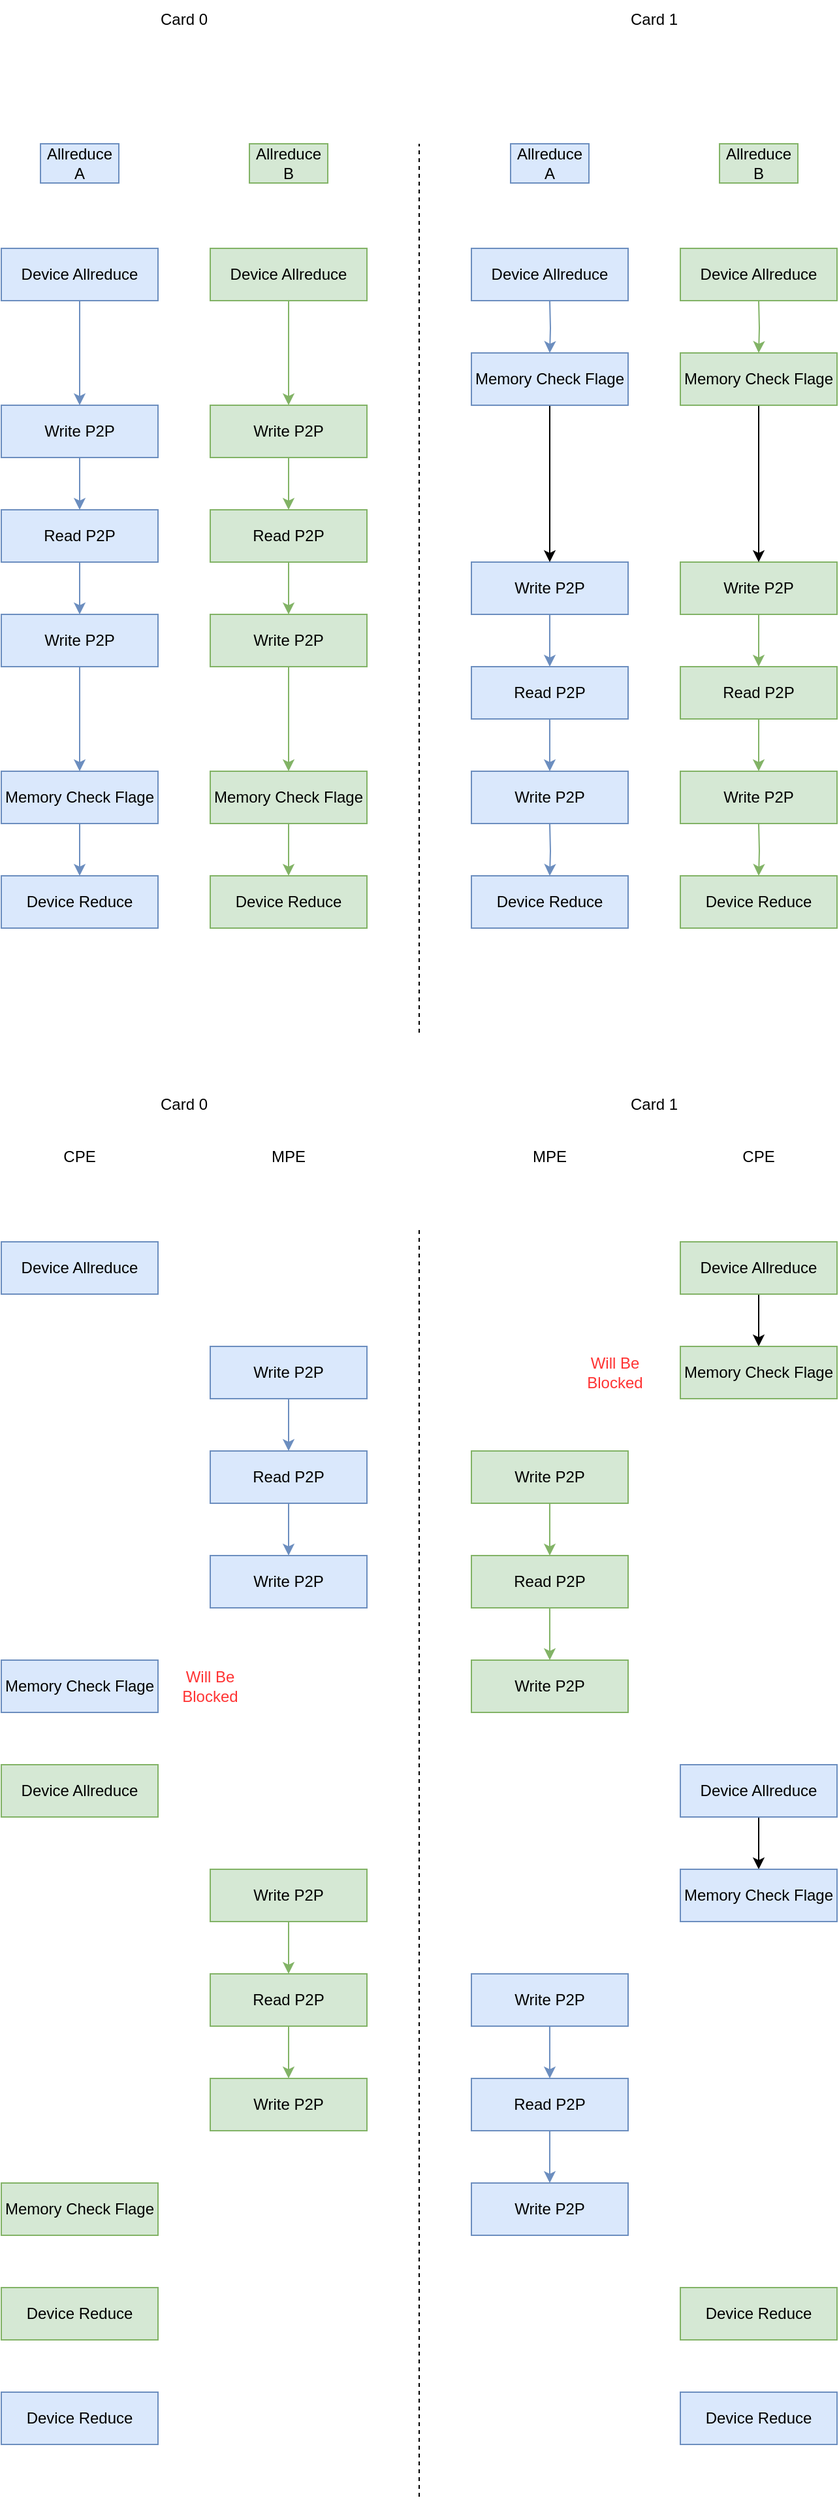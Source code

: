 <mxfile version="21.3.2" type="github">
  <diagram name="Page-1" id="BWnEMjbgls0k7jVrVnhc">
    <mxGraphModel dx="2358" dy="1304" grid="1" gridSize="10" guides="1" tooltips="1" connect="1" arrows="1" fold="1" page="1" pageScale="1" pageWidth="850" pageHeight="1100" math="0" shadow="0">
      <root>
        <mxCell id="0" />
        <mxCell id="1" parent="0" />
        <mxCell id="cjjPnmy2dA-vPYh_nzkK-1" value="" style="edgeStyle=orthogonalEdgeStyle;rounded=0;orthogonalLoop=1;jettySize=auto;html=1;fillColor=#dae8fc;strokeColor=#6c8ebf;" edge="1" parent="1" source="cjjPnmy2dA-vPYh_nzkK-2" target="cjjPnmy2dA-vPYh_nzkK-5">
          <mxGeometry relative="1" as="geometry" />
        </mxCell>
        <mxCell id="cjjPnmy2dA-vPYh_nzkK-2" value="Device Allreduce" style="rounded=0;whiteSpace=wrap;html=1;fillColor=#dae8fc;strokeColor=#6c8ebf;" vertex="1" parent="1">
          <mxGeometry x="120" y="200" width="120" height="40" as="geometry" />
        </mxCell>
        <mxCell id="cjjPnmy2dA-vPYh_nzkK-3" value="" style="endArrow=none;dashed=1;html=1;rounded=0;" edge="1" parent="1">
          <mxGeometry width="50" height="50" relative="1" as="geometry">
            <mxPoint x="440" y="800" as="sourcePoint" />
            <mxPoint x="440" y="120" as="targetPoint" />
          </mxGeometry>
        </mxCell>
        <mxCell id="cjjPnmy2dA-vPYh_nzkK-4" value="" style="edgeStyle=orthogonalEdgeStyle;rounded=0;orthogonalLoop=1;jettySize=auto;html=1;fillColor=#dae8fc;strokeColor=#6c8ebf;" edge="1" parent="1" source="cjjPnmy2dA-vPYh_nzkK-5" target="cjjPnmy2dA-vPYh_nzkK-7">
          <mxGeometry relative="1" as="geometry" />
        </mxCell>
        <mxCell id="cjjPnmy2dA-vPYh_nzkK-5" value="Write P2P" style="rounded=0;whiteSpace=wrap;html=1;fillColor=#dae8fc;strokeColor=#6c8ebf;" vertex="1" parent="1">
          <mxGeometry x="120" y="320" width="120" height="40" as="geometry" />
        </mxCell>
        <mxCell id="cjjPnmy2dA-vPYh_nzkK-6" value="" style="edgeStyle=orthogonalEdgeStyle;rounded=0;orthogonalLoop=1;jettySize=auto;html=1;fillColor=#dae8fc;strokeColor=#6c8ebf;" edge="1" parent="1" source="cjjPnmy2dA-vPYh_nzkK-7" target="cjjPnmy2dA-vPYh_nzkK-9">
          <mxGeometry relative="1" as="geometry" />
        </mxCell>
        <mxCell id="cjjPnmy2dA-vPYh_nzkK-7" value="Read P2P" style="rounded=0;whiteSpace=wrap;html=1;fillColor=#dae8fc;strokeColor=#6c8ebf;" vertex="1" parent="1">
          <mxGeometry x="120" y="400" width="120" height="40" as="geometry" />
        </mxCell>
        <mxCell id="cjjPnmy2dA-vPYh_nzkK-8" value="" style="edgeStyle=orthogonalEdgeStyle;rounded=0;orthogonalLoop=1;jettySize=auto;html=1;fillColor=#dae8fc;strokeColor=#6c8ebf;" edge="1" parent="1" source="cjjPnmy2dA-vPYh_nzkK-9" target="cjjPnmy2dA-vPYh_nzkK-11">
          <mxGeometry relative="1" as="geometry" />
        </mxCell>
        <mxCell id="cjjPnmy2dA-vPYh_nzkK-9" value="Write P2P" style="rounded=0;whiteSpace=wrap;html=1;fillColor=#dae8fc;strokeColor=#6c8ebf;" vertex="1" parent="1">
          <mxGeometry x="120" y="480" width="120" height="40" as="geometry" />
        </mxCell>
        <mxCell id="cjjPnmy2dA-vPYh_nzkK-10" value="" style="edgeStyle=orthogonalEdgeStyle;rounded=0;orthogonalLoop=1;jettySize=auto;html=1;fillColor=#dae8fc;strokeColor=#6c8ebf;" edge="1" parent="1" source="cjjPnmy2dA-vPYh_nzkK-11" target="cjjPnmy2dA-vPYh_nzkK-12">
          <mxGeometry relative="1" as="geometry" />
        </mxCell>
        <mxCell id="cjjPnmy2dA-vPYh_nzkK-11" value="Memory Check Flage" style="rounded=0;whiteSpace=wrap;html=1;fillColor=#dae8fc;strokeColor=#6c8ebf;" vertex="1" parent="1">
          <mxGeometry x="120" y="600" width="120" height="40" as="geometry" />
        </mxCell>
        <mxCell id="cjjPnmy2dA-vPYh_nzkK-12" value="Device Reduce" style="rounded=0;whiteSpace=wrap;html=1;fillColor=#dae8fc;strokeColor=#6c8ebf;" vertex="1" parent="1">
          <mxGeometry x="120" y="680" width="120" height="40" as="geometry" />
        </mxCell>
        <mxCell id="cjjPnmy2dA-vPYh_nzkK-13" value="" style="edgeStyle=orthogonalEdgeStyle;rounded=0;orthogonalLoop=1;jettySize=auto;html=1;fillColor=#d5e8d4;strokeColor=#82b366;" edge="1" parent="1" source="cjjPnmy2dA-vPYh_nzkK-14" target="cjjPnmy2dA-vPYh_nzkK-16">
          <mxGeometry relative="1" as="geometry" />
        </mxCell>
        <mxCell id="cjjPnmy2dA-vPYh_nzkK-14" value="Device Allreduce" style="rounded=0;whiteSpace=wrap;html=1;fillColor=#d5e8d4;strokeColor=#82b366;" vertex="1" parent="1">
          <mxGeometry x="280" y="200" width="120" height="40" as="geometry" />
        </mxCell>
        <mxCell id="cjjPnmy2dA-vPYh_nzkK-15" value="" style="edgeStyle=orthogonalEdgeStyle;rounded=0;orthogonalLoop=1;jettySize=auto;html=1;fillColor=#d5e8d4;strokeColor=#82b366;" edge="1" parent="1" source="cjjPnmy2dA-vPYh_nzkK-16" target="cjjPnmy2dA-vPYh_nzkK-18">
          <mxGeometry relative="1" as="geometry" />
        </mxCell>
        <mxCell id="cjjPnmy2dA-vPYh_nzkK-16" value="Write P2P" style="rounded=0;whiteSpace=wrap;html=1;fillColor=#d5e8d4;strokeColor=#82b366;" vertex="1" parent="1">
          <mxGeometry x="280" y="320" width="120" height="40" as="geometry" />
        </mxCell>
        <mxCell id="cjjPnmy2dA-vPYh_nzkK-17" value="" style="edgeStyle=orthogonalEdgeStyle;rounded=0;orthogonalLoop=1;jettySize=auto;html=1;fillColor=#d5e8d4;strokeColor=#82b366;" edge="1" parent="1" source="cjjPnmy2dA-vPYh_nzkK-18" target="cjjPnmy2dA-vPYh_nzkK-20">
          <mxGeometry relative="1" as="geometry" />
        </mxCell>
        <mxCell id="cjjPnmy2dA-vPYh_nzkK-18" value="Read P2P" style="rounded=0;whiteSpace=wrap;html=1;fillColor=#d5e8d4;strokeColor=#82b366;" vertex="1" parent="1">
          <mxGeometry x="280" y="400" width="120" height="40" as="geometry" />
        </mxCell>
        <mxCell id="cjjPnmy2dA-vPYh_nzkK-19" value="" style="edgeStyle=orthogonalEdgeStyle;rounded=0;orthogonalLoop=1;jettySize=auto;html=1;fillColor=#d5e8d4;strokeColor=#82b366;" edge="1" parent="1" source="cjjPnmy2dA-vPYh_nzkK-20" target="cjjPnmy2dA-vPYh_nzkK-22">
          <mxGeometry relative="1" as="geometry" />
        </mxCell>
        <mxCell id="cjjPnmy2dA-vPYh_nzkK-20" value="Write P2P" style="rounded=0;whiteSpace=wrap;html=1;fillColor=#d5e8d4;strokeColor=#82b366;" vertex="1" parent="1">
          <mxGeometry x="280" y="480" width="120" height="40" as="geometry" />
        </mxCell>
        <mxCell id="cjjPnmy2dA-vPYh_nzkK-21" value="" style="edgeStyle=orthogonalEdgeStyle;rounded=0;orthogonalLoop=1;jettySize=auto;html=1;fillColor=#d5e8d4;strokeColor=#82b366;" edge="1" parent="1" source="cjjPnmy2dA-vPYh_nzkK-22" target="cjjPnmy2dA-vPYh_nzkK-23">
          <mxGeometry relative="1" as="geometry" />
        </mxCell>
        <mxCell id="cjjPnmy2dA-vPYh_nzkK-22" value="Memory Check Flage" style="rounded=0;whiteSpace=wrap;html=1;fillColor=#d5e8d4;strokeColor=#82b366;" vertex="1" parent="1">
          <mxGeometry x="280" y="600" width="120" height="40" as="geometry" />
        </mxCell>
        <mxCell id="cjjPnmy2dA-vPYh_nzkK-23" value="Device Reduce" style="rounded=0;whiteSpace=wrap;html=1;fillColor=#d5e8d4;strokeColor=#82b366;" vertex="1" parent="1">
          <mxGeometry x="280" y="680" width="120" height="40" as="geometry" />
        </mxCell>
        <mxCell id="cjjPnmy2dA-vPYh_nzkK-25" value="Device Allreduce" style="rounded=0;whiteSpace=wrap;html=1;fillColor=#dae8fc;strokeColor=#6c8ebf;" vertex="1" parent="1">
          <mxGeometry x="480" y="200" width="120" height="40" as="geometry" />
        </mxCell>
        <mxCell id="cjjPnmy2dA-vPYh_nzkK-26" value="" style="edgeStyle=orthogonalEdgeStyle;rounded=0;orthogonalLoop=1;jettySize=auto;html=1;fillColor=#dae8fc;strokeColor=#6c8ebf;" edge="1" parent="1" source="cjjPnmy2dA-vPYh_nzkK-27" target="cjjPnmy2dA-vPYh_nzkK-29">
          <mxGeometry relative="1" as="geometry" />
        </mxCell>
        <mxCell id="cjjPnmy2dA-vPYh_nzkK-27" value="Write P2P" style="rounded=0;whiteSpace=wrap;html=1;fillColor=#dae8fc;strokeColor=#6c8ebf;" vertex="1" parent="1">
          <mxGeometry x="480" y="440" width="120" height="40" as="geometry" />
        </mxCell>
        <mxCell id="cjjPnmy2dA-vPYh_nzkK-28" value="" style="edgeStyle=orthogonalEdgeStyle;rounded=0;orthogonalLoop=1;jettySize=auto;html=1;fillColor=#dae8fc;strokeColor=#6c8ebf;" edge="1" parent="1" source="cjjPnmy2dA-vPYh_nzkK-29" target="cjjPnmy2dA-vPYh_nzkK-31">
          <mxGeometry relative="1" as="geometry" />
        </mxCell>
        <mxCell id="cjjPnmy2dA-vPYh_nzkK-29" value="Read P2P" style="rounded=0;whiteSpace=wrap;html=1;fillColor=#dae8fc;strokeColor=#6c8ebf;" vertex="1" parent="1">
          <mxGeometry x="480" y="520" width="120" height="40" as="geometry" />
        </mxCell>
        <mxCell id="cjjPnmy2dA-vPYh_nzkK-31" value="Write P2P" style="rounded=0;whiteSpace=wrap;html=1;fillColor=#dae8fc;strokeColor=#6c8ebf;" vertex="1" parent="1">
          <mxGeometry x="480" y="600" width="120" height="40" as="geometry" />
        </mxCell>
        <mxCell id="cjjPnmy2dA-vPYh_nzkK-32" value="" style="edgeStyle=orthogonalEdgeStyle;rounded=0;orthogonalLoop=1;jettySize=auto;html=1;fillColor=#dae8fc;strokeColor=#6c8ebf;" edge="1" parent="1" target="cjjPnmy2dA-vPYh_nzkK-34">
          <mxGeometry relative="1" as="geometry">
            <mxPoint x="540" y="640" as="sourcePoint" />
          </mxGeometry>
        </mxCell>
        <mxCell id="cjjPnmy2dA-vPYh_nzkK-34" value="Device Reduce" style="rounded=0;whiteSpace=wrap;html=1;fillColor=#dae8fc;strokeColor=#6c8ebf;" vertex="1" parent="1">
          <mxGeometry x="480" y="680" width="120" height="40" as="geometry" />
        </mxCell>
        <mxCell id="cjjPnmy2dA-vPYh_nzkK-36" value="Device Allreduce" style="rounded=0;whiteSpace=wrap;html=1;fillColor=#d5e8d4;strokeColor=#82b366;" vertex="1" parent="1">
          <mxGeometry x="640" y="200" width="120" height="40" as="geometry" />
        </mxCell>
        <mxCell id="cjjPnmy2dA-vPYh_nzkK-37" value="" style="edgeStyle=orthogonalEdgeStyle;rounded=0;orthogonalLoop=1;jettySize=auto;html=1;fillColor=#d5e8d4;strokeColor=#82b366;" edge="1" parent="1" source="cjjPnmy2dA-vPYh_nzkK-38" target="cjjPnmy2dA-vPYh_nzkK-40">
          <mxGeometry relative="1" as="geometry" />
        </mxCell>
        <mxCell id="cjjPnmy2dA-vPYh_nzkK-38" value="Write P2P" style="rounded=0;whiteSpace=wrap;html=1;fillColor=#d5e8d4;strokeColor=#82b366;" vertex="1" parent="1">
          <mxGeometry x="640" y="440" width="120" height="40" as="geometry" />
        </mxCell>
        <mxCell id="cjjPnmy2dA-vPYh_nzkK-39" value="" style="edgeStyle=orthogonalEdgeStyle;rounded=0;orthogonalLoop=1;jettySize=auto;html=1;fillColor=#d5e8d4;strokeColor=#82b366;" edge="1" parent="1" source="cjjPnmy2dA-vPYh_nzkK-40" target="cjjPnmy2dA-vPYh_nzkK-42">
          <mxGeometry relative="1" as="geometry" />
        </mxCell>
        <mxCell id="cjjPnmy2dA-vPYh_nzkK-40" value="Read P2P" style="rounded=0;whiteSpace=wrap;html=1;fillColor=#d5e8d4;strokeColor=#82b366;" vertex="1" parent="1">
          <mxGeometry x="640" y="520" width="120" height="40" as="geometry" />
        </mxCell>
        <mxCell id="cjjPnmy2dA-vPYh_nzkK-42" value="Write P2P" style="rounded=0;whiteSpace=wrap;html=1;fillColor=#d5e8d4;strokeColor=#82b366;" vertex="1" parent="1">
          <mxGeometry x="640" y="600" width="120" height="40" as="geometry" />
        </mxCell>
        <mxCell id="cjjPnmy2dA-vPYh_nzkK-43" value="" style="edgeStyle=orthogonalEdgeStyle;rounded=0;orthogonalLoop=1;jettySize=auto;html=1;fillColor=#d5e8d4;strokeColor=#82b366;" edge="1" parent="1" target="cjjPnmy2dA-vPYh_nzkK-45">
          <mxGeometry relative="1" as="geometry">
            <mxPoint x="700" y="640" as="sourcePoint" />
          </mxGeometry>
        </mxCell>
        <mxCell id="cjjPnmy2dA-vPYh_nzkK-45" value="Device Reduce" style="rounded=0;whiteSpace=wrap;html=1;fillColor=#d5e8d4;strokeColor=#82b366;" vertex="1" parent="1">
          <mxGeometry x="640" y="680" width="120" height="40" as="geometry" />
        </mxCell>
        <mxCell id="cjjPnmy2dA-vPYh_nzkK-46" value="Allreduce&lt;br&gt;A" style="text;html=1;strokeColor=#6c8ebf;fillColor=#dae8fc;align=center;verticalAlign=middle;whiteSpace=wrap;rounded=0;" vertex="1" parent="1">
          <mxGeometry x="150" y="120" width="60" height="30" as="geometry" />
        </mxCell>
        <mxCell id="cjjPnmy2dA-vPYh_nzkK-47" value="Allreduce&lt;br&gt;A" style="text;html=1;strokeColor=#6c8ebf;fillColor=#dae8fc;align=center;verticalAlign=middle;whiteSpace=wrap;rounded=0;" vertex="1" parent="1">
          <mxGeometry x="510" y="120" width="60" height="30" as="geometry" />
        </mxCell>
        <mxCell id="cjjPnmy2dA-vPYh_nzkK-48" value="Allreduce&lt;br&gt;B" style="text;html=1;strokeColor=#82b366;fillColor=#d5e8d4;align=center;verticalAlign=middle;whiteSpace=wrap;rounded=0;" vertex="1" parent="1">
          <mxGeometry x="670" y="120" width="60" height="30" as="geometry" />
        </mxCell>
        <mxCell id="cjjPnmy2dA-vPYh_nzkK-49" value="Allreduce&lt;br&gt;B" style="text;html=1;strokeColor=#82b366;fillColor=#d5e8d4;align=center;verticalAlign=middle;whiteSpace=wrap;rounded=0;" vertex="1" parent="1">
          <mxGeometry x="310" y="120" width="60" height="30" as="geometry" />
        </mxCell>
        <mxCell id="cjjPnmy2dA-vPYh_nzkK-50" value="Card 0" style="text;html=1;strokeColor=none;fillColor=none;align=center;verticalAlign=middle;whiteSpace=wrap;rounded=0;" vertex="1" parent="1">
          <mxGeometry x="230" y="10" width="60" height="30" as="geometry" />
        </mxCell>
        <mxCell id="cjjPnmy2dA-vPYh_nzkK-51" value="Card 1" style="text;html=1;strokeColor=none;fillColor=none;align=center;verticalAlign=middle;whiteSpace=wrap;rounded=0;" vertex="1" parent="1">
          <mxGeometry x="590" y="10" width="60" height="30" as="geometry" />
        </mxCell>
        <mxCell id="cjjPnmy2dA-vPYh_nzkK-52" value="" style="endArrow=none;dashed=1;html=1;rounded=0;" edge="1" parent="1">
          <mxGeometry width="50" height="50" relative="1" as="geometry">
            <mxPoint x="440" y="1920" as="sourcePoint" />
            <mxPoint x="440" y="950" as="targetPoint" />
          </mxGeometry>
        </mxCell>
        <mxCell id="cjjPnmy2dA-vPYh_nzkK-53" value="Card 0" style="text;html=1;strokeColor=none;fillColor=none;align=center;verticalAlign=middle;whiteSpace=wrap;rounded=0;" vertex="1" parent="1">
          <mxGeometry x="230" y="840" width="60" height="30" as="geometry" />
        </mxCell>
        <mxCell id="cjjPnmy2dA-vPYh_nzkK-54" value="Card 1" style="text;html=1;strokeColor=none;fillColor=none;align=center;verticalAlign=middle;whiteSpace=wrap;rounded=0;" vertex="1" parent="1">
          <mxGeometry x="590" y="840" width="60" height="30" as="geometry" />
        </mxCell>
        <mxCell id="cjjPnmy2dA-vPYh_nzkK-55" value="Device Allreduce" style="rounded=0;whiteSpace=wrap;html=1;fillColor=#dae8fc;strokeColor=#6c8ebf;" vertex="1" parent="1">
          <mxGeometry x="120" y="960" width="120" height="40" as="geometry" />
        </mxCell>
        <mxCell id="cjjPnmy2dA-vPYh_nzkK-56" value="" style="edgeStyle=orthogonalEdgeStyle;rounded=0;orthogonalLoop=1;jettySize=auto;html=1;fillColor=#dae8fc;strokeColor=#6c8ebf;" edge="1" parent="1" source="cjjPnmy2dA-vPYh_nzkK-57" target="cjjPnmy2dA-vPYh_nzkK-59">
          <mxGeometry relative="1" as="geometry" />
        </mxCell>
        <mxCell id="cjjPnmy2dA-vPYh_nzkK-57" value="Write P2P" style="rounded=0;whiteSpace=wrap;html=1;fillColor=#dae8fc;strokeColor=#6c8ebf;" vertex="1" parent="1">
          <mxGeometry x="280" y="1040" width="120" height="40" as="geometry" />
        </mxCell>
        <mxCell id="cjjPnmy2dA-vPYh_nzkK-58" value="" style="edgeStyle=orthogonalEdgeStyle;rounded=0;orthogonalLoop=1;jettySize=auto;html=1;fillColor=#dae8fc;strokeColor=#6c8ebf;" edge="1" parent="1" source="cjjPnmy2dA-vPYh_nzkK-59" target="cjjPnmy2dA-vPYh_nzkK-60">
          <mxGeometry relative="1" as="geometry" />
        </mxCell>
        <mxCell id="cjjPnmy2dA-vPYh_nzkK-59" value="Read P2P" style="rounded=0;whiteSpace=wrap;html=1;fillColor=#dae8fc;strokeColor=#6c8ebf;" vertex="1" parent="1">
          <mxGeometry x="280" y="1120" width="120" height="40" as="geometry" />
        </mxCell>
        <mxCell id="cjjPnmy2dA-vPYh_nzkK-60" value="Write P2P" style="rounded=0;whiteSpace=wrap;html=1;fillColor=#dae8fc;strokeColor=#6c8ebf;" vertex="1" parent="1">
          <mxGeometry x="280" y="1200" width="120" height="40" as="geometry" />
        </mxCell>
        <mxCell id="cjjPnmy2dA-vPYh_nzkK-61" value="Memory Check Flage" style="rounded=0;whiteSpace=wrap;html=1;fillColor=#dae8fc;strokeColor=#6c8ebf;" vertex="1" parent="1">
          <mxGeometry x="120" y="1280" width="120" height="40" as="geometry" />
        </mxCell>
        <mxCell id="cjjPnmy2dA-vPYh_nzkK-99" value="" style="edgeStyle=orthogonalEdgeStyle;rounded=0;orthogonalLoop=1;jettySize=auto;html=1;" edge="1" parent="1" source="cjjPnmy2dA-vPYh_nzkK-62" target="cjjPnmy2dA-vPYh_nzkK-68">
          <mxGeometry relative="1" as="geometry" />
        </mxCell>
        <mxCell id="cjjPnmy2dA-vPYh_nzkK-62" value="Device Allreduce" style="rounded=0;whiteSpace=wrap;html=1;fillColor=#d5e8d4;strokeColor=#82b366;" vertex="1" parent="1">
          <mxGeometry x="640" y="960" width="120" height="40" as="geometry" />
        </mxCell>
        <mxCell id="cjjPnmy2dA-vPYh_nzkK-63" value="" style="edgeStyle=orthogonalEdgeStyle;rounded=0;orthogonalLoop=1;jettySize=auto;html=1;fillColor=#d5e8d4;strokeColor=#82b366;" edge="1" parent="1" source="cjjPnmy2dA-vPYh_nzkK-64" target="cjjPnmy2dA-vPYh_nzkK-66">
          <mxGeometry relative="1" as="geometry" />
        </mxCell>
        <mxCell id="cjjPnmy2dA-vPYh_nzkK-64" value="Write P2P" style="rounded=0;whiteSpace=wrap;html=1;fillColor=#d5e8d4;strokeColor=#82b366;" vertex="1" parent="1">
          <mxGeometry x="480" y="1120" width="120" height="40" as="geometry" />
        </mxCell>
        <mxCell id="cjjPnmy2dA-vPYh_nzkK-65" value="" style="edgeStyle=orthogonalEdgeStyle;rounded=0;orthogonalLoop=1;jettySize=auto;html=1;fillColor=#d5e8d4;strokeColor=#82b366;" edge="1" parent="1" source="cjjPnmy2dA-vPYh_nzkK-66" target="cjjPnmy2dA-vPYh_nzkK-67">
          <mxGeometry relative="1" as="geometry" />
        </mxCell>
        <mxCell id="cjjPnmy2dA-vPYh_nzkK-66" value="Read P2P" style="rounded=0;whiteSpace=wrap;html=1;fillColor=#d5e8d4;strokeColor=#82b366;" vertex="1" parent="1">
          <mxGeometry x="480" y="1200" width="120" height="40" as="geometry" />
        </mxCell>
        <mxCell id="cjjPnmy2dA-vPYh_nzkK-67" value="Write P2P" style="rounded=0;whiteSpace=wrap;html=1;fillColor=#d5e8d4;strokeColor=#82b366;" vertex="1" parent="1">
          <mxGeometry x="480" y="1280" width="120" height="40" as="geometry" />
        </mxCell>
        <mxCell id="cjjPnmy2dA-vPYh_nzkK-68" value="Memory Check Flage" style="rounded=0;whiteSpace=wrap;html=1;fillColor=#d5e8d4;strokeColor=#82b366;" vertex="1" parent="1">
          <mxGeometry x="640" y="1040" width="120" height="40" as="geometry" />
        </mxCell>
        <mxCell id="cjjPnmy2dA-vPYh_nzkK-101" value="" style="edgeStyle=orthogonalEdgeStyle;rounded=0;orthogonalLoop=1;jettySize=auto;html=1;" edge="1" parent="1" source="cjjPnmy2dA-vPYh_nzkK-69" target="cjjPnmy2dA-vPYh_nzkK-75">
          <mxGeometry relative="1" as="geometry" />
        </mxCell>
        <mxCell id="cjjPnmy2dA-vPYh_nzkK-69" value="Device Allreduce" style="rounded=0;whiteSpace=wrap;html=1;fillColor=#dae8fc;strokeColor=#6c8ebf;" vertex="1" parent="1">
          <mxGeometry x="640" y="1360" width="120" height="40" as="geometry" />
        </mxCell>
        <mxCell id="cjjPnmy2dA-vPYh_nzkK-70" value="" style="edgeStyle=orthogonalEdgeStyle;rounded=0;orthogonalLoop=1;jettySize=auto;html=1;fillColor=#dae8fc;strokeColor=#6c8ebf;" edge="1" parent="1" source="cjjPnmy2dA-vPYh_nzkK-71" target="cjjPnmy2dA-vPYh_nzkK-73">
          <mxGeometry relative="1" as="geometry" />
        </mxCell>
        <mxCell id="cjjPnmy2dA-vPYh_nzkK-71" value="Write P2P" style="rounded=0;whiteSpace=wrap;html=1;fillColor=#dae8fc;strokeColor=#6c8ebf;" vertex="1" parent="1">
          <mxGeometry x="480" y="1520" width="120" height="40" as="geometry" />
        </mxCell>
        <mxCell id="cjjPnmy2dA-vPYh_nzkK-72" value="" style="edgeStyle=orthogonalEdgeStyle;rounded=0;orthogonalLoop=1;jettySize=auto;html=1;fillColor=#dae8fc;strokeColor=#6c8ebf;" edge="1" parent="1" source="cjjPnmy2dA-vPYh_nzkK-73" target="cjjPnmy2dA-vPYh_nzkK-74">
          <mxGeometry relative="1" as="geometry" />
        </mxCell>
        <mxCell id="cjjPnmy2dA-vPYh_nzkK-73" value="Read P2P" style="rounded=0;whiteSpace=wrap;html=1;fillColor=#dae8fc;strokeColor=#6c8ebf;" vertex="1" parent="1">
          <mxGeometry x="480" y="1600" width="120" height="40" as="geometry" />
        </mxCell>
        <mxCell id="cjjPnmy2dA-vPYh_nzkK-74" value="Write P2P" style="rounded=0;whiteSpace=wrap;html=1;fillColor=#dae8fc;strokeColor=#6c8ebf;" vertex="1" parent="1">
          <mxGeometry x="480" y="1680" width="120" height="40" as="geometry" />
        </mxCell>
        <mxCell id="cjjPnmy2dA-vPYh_nzkK-75" value="Memory Check Flage" style="rounded=0;whiteSpace=wrap;html=1;fillColor=#dae8fc;strokeColor=#6c8ebf;" vertex="1" parent="1">
          <mxGeometry x="640" y="1440" width="120" height="40" as="geometry" />
        </mxCell>
        <mxCell id="cjjPnmy2dA-vPYh_nzkK-76" value="Device Reduce" style="rounded=0;whiteSpace=wrap;html=1;fillColor=#d5e8d4;strokeColor=#82b366;" vertex="1" parent="1">
          <mxGeometry x="120" y="1760" width="120" height="40" as="geometry" />
        </mxCell>
        <mxCell id="cjjPnmy2dA-vPYh_nzkK-77" value="Device Reduce" style="rounded=0;whiteSpace=wrap;html=1;fillColor=#dae8fc;strokeColor=#6c8ebf;" vertex="1" parent="1">
          <mxGeometry x="120" y="1840" width="120" height="40" as="geometry" />
        </mxCell>
        <mxCell id="cjjPnmy2dA-vPYh_nzkK-78" value="CPE" style="text;html=1;align=center;verticalAlign=middle;whiteSpace=wrap;rounded=0;" vertex="1" parent="1">
          <mxGeometry x="150" y="880" width="60" height="30" as="geometry" />
        </mxCell>
        <mxCell id="cjjPnmy2dA-vPYh_nzkK-79" value="MPE" style="text;html=1;align=center;verticalAlign=middle;whiteSpace=wrap;rounded=0;" vertex="1" parent="1">
          <mxGeometry x="510" y="880" width="60" height="30" as="geometry" />
        </mxCell>
        <mxCell id="cjjPnmy2dA-vPYh_nzkK-80" value="CPE" style="text;html=1;align=center;verticalAlign=middle;whiteSpace=wrap;rounded=0;" vertex="1" parent="1">
          <mxGeometry x="670" y="880" width="60" height="30" as="geometry" />
        </mxCell>
        <mxCell id="cjjPnmy2dA-vPYh_nzkK-81" value="MPE" style="text;html=1;align=center;verticalAlign=middle;whiteSpace=wrap;rounded=0;" vertex="1" parent="1">
          <mxGeometry x="310" y="880" width="60" height="30" as="geometry" />
        </mxCell>
        <mxCell id="cjjPnmy2dA-vPYh_nzkK-82" value="Device Allreduce" style="rounded=0;whiteSpace=wrap;html=1;fillColor=#d5e8d4;strokeColor=#82b366;" vertex="1" parent="1">
          <mxGeometry x="120" y="1360" width="120" height="40" as="geometry" />
        </mxCell>
        <mxCell id="cjjPnmy2dA-vPYh_nzkK-83" value="" style="edgeStyle=orthogonalEdgeStyle;rounded=0;orthogonalLoop=1;jettySize=auto;html=1;fillColor=#d5e8d4;strokeColor=#82b366;" edge="1" parent="1" source="cjjPnmy2dA-vPYh_nzkK-84" target="cjjPnmy2dA-vPYh_nzkK-86">
          <mxGeometry relative="1" as="geometry" />
        </mxCell>
        <mxCell id="cjjPnmy2dA-vPYh_nzkK-84" value="Write P2P" style="rounded=0;whiteSpace=wrap;html=1;fillColor=#d5e8d4;strokeColor=#82b366;" vertex="1" parent="1">
          <mxGeometry x="280" y="1440" width="120" height="40" as="geometry" />
        </mxCell>
        <mxCell id="cjjPnmy2dA-vPYh_nzkK-85" value="" style="edgeStyle=orthogonalEdgeStyle;rounded=0;orthogonalLoop=1;jettySize=auto;html=1;fillColor=#d5e8d4;strokeColor=#82b366;" edge="1" parent="1" source="cjjPnmy2dA-vPYh_nzkK-86" target="cjjPnmy2dA-vPYh_nzkK-87">
          <mxGeometry relative="1" as="geometry" />
        </mxCell>
        <mxCell id="cjjPnmy2dA-vPYh_nzkK-86" value="Read P2P" style="rounded=0;whiteSpace=wrap;html=1;fillColor=#d5e8d4;strokeColor=#82b366;" vertex="1" parent="1">
          <mxGeometry x="280" y="1520" width="120" height="40" as="geometry" />
        </mxCell>
        <mxCell id="cjjPnmy2dA-vPYh_nzkK-87" value="Write P2P" style="rounded=0;whiteSpace=wrap;html=1;fillColor=#d5e8d4;strokeColor=#82b366;" vertex="1" parent="1">
          <mxGeometry x="280" y="1600" width="120" height="40" as="geometry" />
        </mxCell>
        <mxCell id="cjjPnmy2dA-vPYh_nzkK-88" value="Memory Check Flage" style="rounded=0;whiteSpace=wrap;html=1;fillColor=#d5e8d4;strokeColor=#82b366;" vertex="1" parent="1">
          <mxGeometry x="120" y="1680" width="120" height="40" as="geometry" />
        </mxCell>
        <mxCell id="cjjPnmy2dA-vPYh_nzkK-89" value="Device Reduce" style="rounded=0;whiteSpace=wrap;html=1;fillColor=#d5e8d4;strokeColor=#82b366;" vertex="1" parent="1">
          <mxGeometry x="640" y="1760" width="120" height="40" as="geometry" />
        </mxCell>
        <mxCell id="cjjPnmy2dA-vPYh_nzkK-90" value="Device Reduce" style="rounded=0;whiteSpace=wrap;html=1;fillColor=#dae8fc;strokeColor=#6c8ebf;" vertex="1" parent="1">
          <mxGeometry x="640" y="1840" width="120" height="40" as="geometry" />
        </mxCell>
        <mxCell id="cjjPnmy2dA-vPYh_nzkK-91" value="&lt;font color=&quot;#ff3333&quot;&gt;Will Be Blocked&lt;/font&gt;" style="text;html=1;strokeColor=none;fillColor=none;align=center;verticalAlign=middle;whiteSpace=wrap;rounded=0;" vertex="1" parent="1">
          <mxGeometry x="250" y="1285" width="60" height="30" as="geometry" />
        </mxCell>
        <mxCell id="cjjPnmy2dA-vPYh_nzkK-92" value="&lt;font color=&quot;#ff3333&quot;&gt;Will Be Blocked&lt;/font&gt;" style="text;html=1;strokeColor=none;fillColor=none;align=center;verticalAlign=middle;whiteSpace=wrap;rounded=0;" vertex="1" parent="1">
          <mxGeometry x="560" y="1045" width="60" height="30" as="geometry" />
        </mxCell>
        <mxCell id="cjjPnmy2dA-vPYh_nzkK-93" value="" style="edgeStyle=orthogonalEdgeStyle;rounded=0;orthogonalLoop=1;jettySize=auto;html=1;fillColor=#dae8fc;strokeColor=#6c8ebf;" edge="1" parent="1" target="cjjPnmy2dA-vPYh_nzkK-94">
          <mxGeometry relative="1" as="geometry">
            <mxPoint x="540" y="240" as="sourcePoint" />
          </mxGeometry>
        </mxCell>
        <mxCell id="cjjPnmy2dA-vPYh_nzkK-97" value="" style="edgeStyle=orthogonalEdgeStyle;rounded=0;orthogonalLoop=1;jettySize=auto;html=1;" edge="1" parent="1" source="cjjPnmy2dA-vPYh_nzkK-94" target="cjjPnmy2dA-vPYh_nzkK-27">
          <mxGeometry relative="1" as="geometry" />
        </mxCell>
        <mxCell id="cjjPnmy2dA-vPYh_nzkK-94" value="Memory Check Flage" style="rounded=0;whiteSpace=wrap;html=1;fillColor=#dae8fc;strokeColor=#6c8ebf;" vertex="1" parent="1">
          <mxGeometry x="480" y="280" width="120" height="40" as="geometry" />
        </mxCell>
        <mxCell id="cjjPnmy2dA-vPYh_nzkK-95" value="" style="edgeStyle=orthogonalEdgeStyle;rounded=0;orthogonalLoop=1;jettySize=auto;html=1;fillColor=#d5e8d4;strokeColor=#82b366;" edge="1" parent="1" target="cjjPnmy2dA-vPYh_nzkK-96">
          <mxGeometry relative="1" as="geometry">
            <mxPoint x="700" y="240" as="sourcePoint" />
          </mxGeometry>
        </mxCell>
        <mxCell id="cjjPnmy2dA-vPYh_nzkK-98" value="" style="edgeStyle=orthogonalEdgeStyle;rounded=0;orthogonalLoop=1;jettySize=auto;html=1;" edge="1" parent="1" source="cjjPnmy2dA-vPYh_nzkK-96" target="cjjPnmy2dA-vPYh_nzkK-38">
          <mxGeometry relative="1" as="geometry" />
        </mxCell>
        <mxCell id="cjjPnmy2dA-vPYh_nzkK-96" value="Memory Check Flage" style="rounded=0;whiteSpace=wrap;html=1;fillColor=#d5e8d4;strokeColor=#82b366;" vertex="1" parent="1">
          <mxGeometry x="640" y="280" width="120" height="40" as="geometry" />
        </mxCell>
      </root>
    </mxGraphModel>
  </diagram>
</mxfile>
